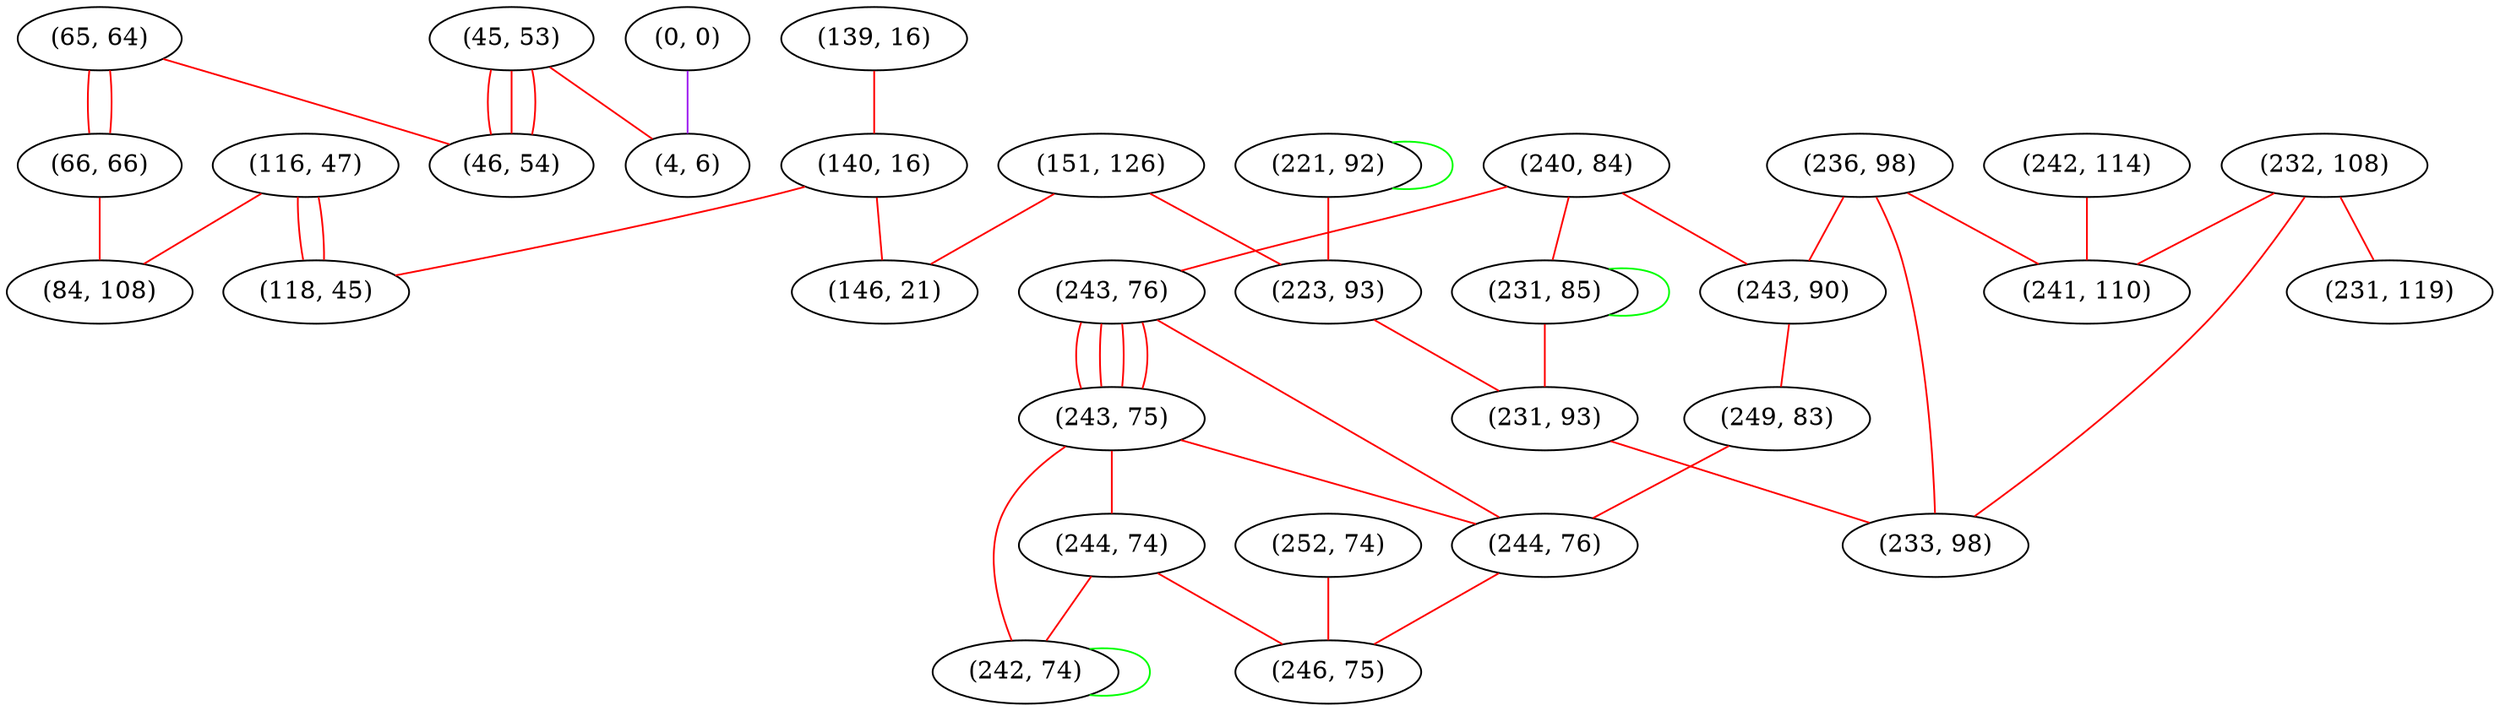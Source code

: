 graph "" {
"(139, 16)";
"(151, 126)";
"(240, 84)";
"(221, 92)";
"(223, 93)";
"(243, 76)";
"(140, 16)";
"(65, 64)";
"(236, 98)";
"(231, 85)";
"(243, 90)";
"(249, 83)";
"(0, 0)";
"(45, 53)";
"(66, 66)";
"(116, 47)";
"(231, 93)";
"(243, 75)";
"(84, 108)";
"(118, 45)";
"(242, 114)";
"(146, 21)";
"(46, 54)";
"(4, 6)";
"(232, 108)";
"(233, 98)";
"(252, 74)";
"(244, 76)";
"(244, 74)";
"(246, 75)";
"(241, 110)";
"(231, 119)";
"(242, 74)";
"(139, 16)" -- "(140, 16)"  [color=red, key=0, weight=1];
"(151, 126)" -- "(146, 21)"  [color=red, key=0, weight=1];
"(151, 126)" -- "(223, 93)"  [color=red, key=0, weight=1];
"(240, 84)" -- "(243, 90)"  [color=red, key=0, weight=1];
"(240, 84)" -- "(231, 85)"  [color=red, key=0, weight=1];
"(240, 84)" -- "(243, 76)"  [color=red, key=0, weight=1];
"(221, 92)" -- "(221, 92)"  [color=green, key=0, weight=2];
"(221, 92)" -- "(223, 93)"  [color=red, key=0, weight=1];
"(223, 93)" -- "(231, 93)"  [color=red, key=0, weight=1];
"(243, 76)" -- "(244, 76)"  [color=red, key=0, weight=1];
"(243, 76)" -- "(243, 75)"  [color=red, key=0, weight=1];
"(243, 76)" -- "(243, 75)"  [color=red, key=1, weight=1];
"(243, 76)" -- "(243, 75)"  [color=red, key=2, weight=1];
"(243, 76)" -- "(243, 75)"  [color=red, key=3, weight=1];
"(140, 16)" -- "(146, 21)"  [color=red, key=0, weight=1];
"(140, 16)" -- "(118, 45)"  [color=red, key=0, weight=1];
"(65, 64)" -- "(66, 66)"  [color=red, key=0, weight=1];
"(65, 64)" -- "(66, 66)"  [color=red, key=1, weight=1];
"(65, 64)" -- "(46, 54)"  [color=red, key=0, weight=1];
"(236, 98)" -- "(233, 98)"  [color=red, key=0, weight=1];
"(236, 98)" -- "(243, 90)"  [color=red, key=0, weight=1];
"(236, 98)" -- "(241, 110)"  [color=red, key=0, weight=1];
"(231, 85)" -- "(231, 93)"  [color=red, key=0, weight=1];
"(231, 85)" -- "(231, 85)"  [color=green, key=0, weight=2];
"(243, 90)" -- "(249, 83)"  [color=red, key=0, weight=1];
"(249, 83)" -- "(244, 76)"  [color=red, key=0, weight=1];
"(0, 0)" -- "(4, 6)"  [color=purple, key=0, weight=4];
"(45, 53)" -- "(4, 6)"  [color=red, key=0, weight=1];
"(45, 53)" -- "(46, 54)"  [color=red, key=0, weight=1];
"(45, 53)" -- "(46, 54)"  [color=red, key=1, weight=1];
"(45, 53)" -- "(46, 54)"  [color=red, key=2, weight=1];
"(66, 66)" -- "(84, 108)"  [color=red, key=0, weight=1];
"(116, 47)" -- "(84, 108)"  [color=red, key=0, weight=1];
"(116, 47)" -- "(118, 45)"  [color=red, key=0, weight=1];
"(116, 47)" -- "(118, 45)"  [color=red, key=1, weight=1];
"(231, 93)" -- "(233, 98)"  [color=red, key=0, weight=1];
"(243, 75)" -- "(244, 74)"  [color=red, key=0, weight=1];
"(243, 75)" -- "(244, 76)"  [color=red, key=0, weight=1];
"(243, 75)" -- "(242, 74)"  [color=red, key=0, weight=1];
"(242, 114)" -- "(241, 110)"  [color=red, key=0, weight=1];
"(232, 108)" -- "(233, 98)"  [color=red, key=0, weight=1];
"(232, 108)" -- "(241, 110)"  [color=red, key=0, weight=1];
"(232, 108)" -- "(231, 119)"  [color=red, key=0, weight=1];
"(252, 74)" -- "(246, 75)"  [color=red, key=0, weight=1];
"(244, 76)" -- "(246, 75)"  [color=red, key=0, weight=1];
"(244, 74)" -- "(246, 75)"  [color=red, key=0, weight=1];
"(244, 74)" -- "(242, 74)"  [color=red, key=0, weight=1];
"(242, 74)" -- "(242, 74)"  [color=green, key=0, weight=2];
}
